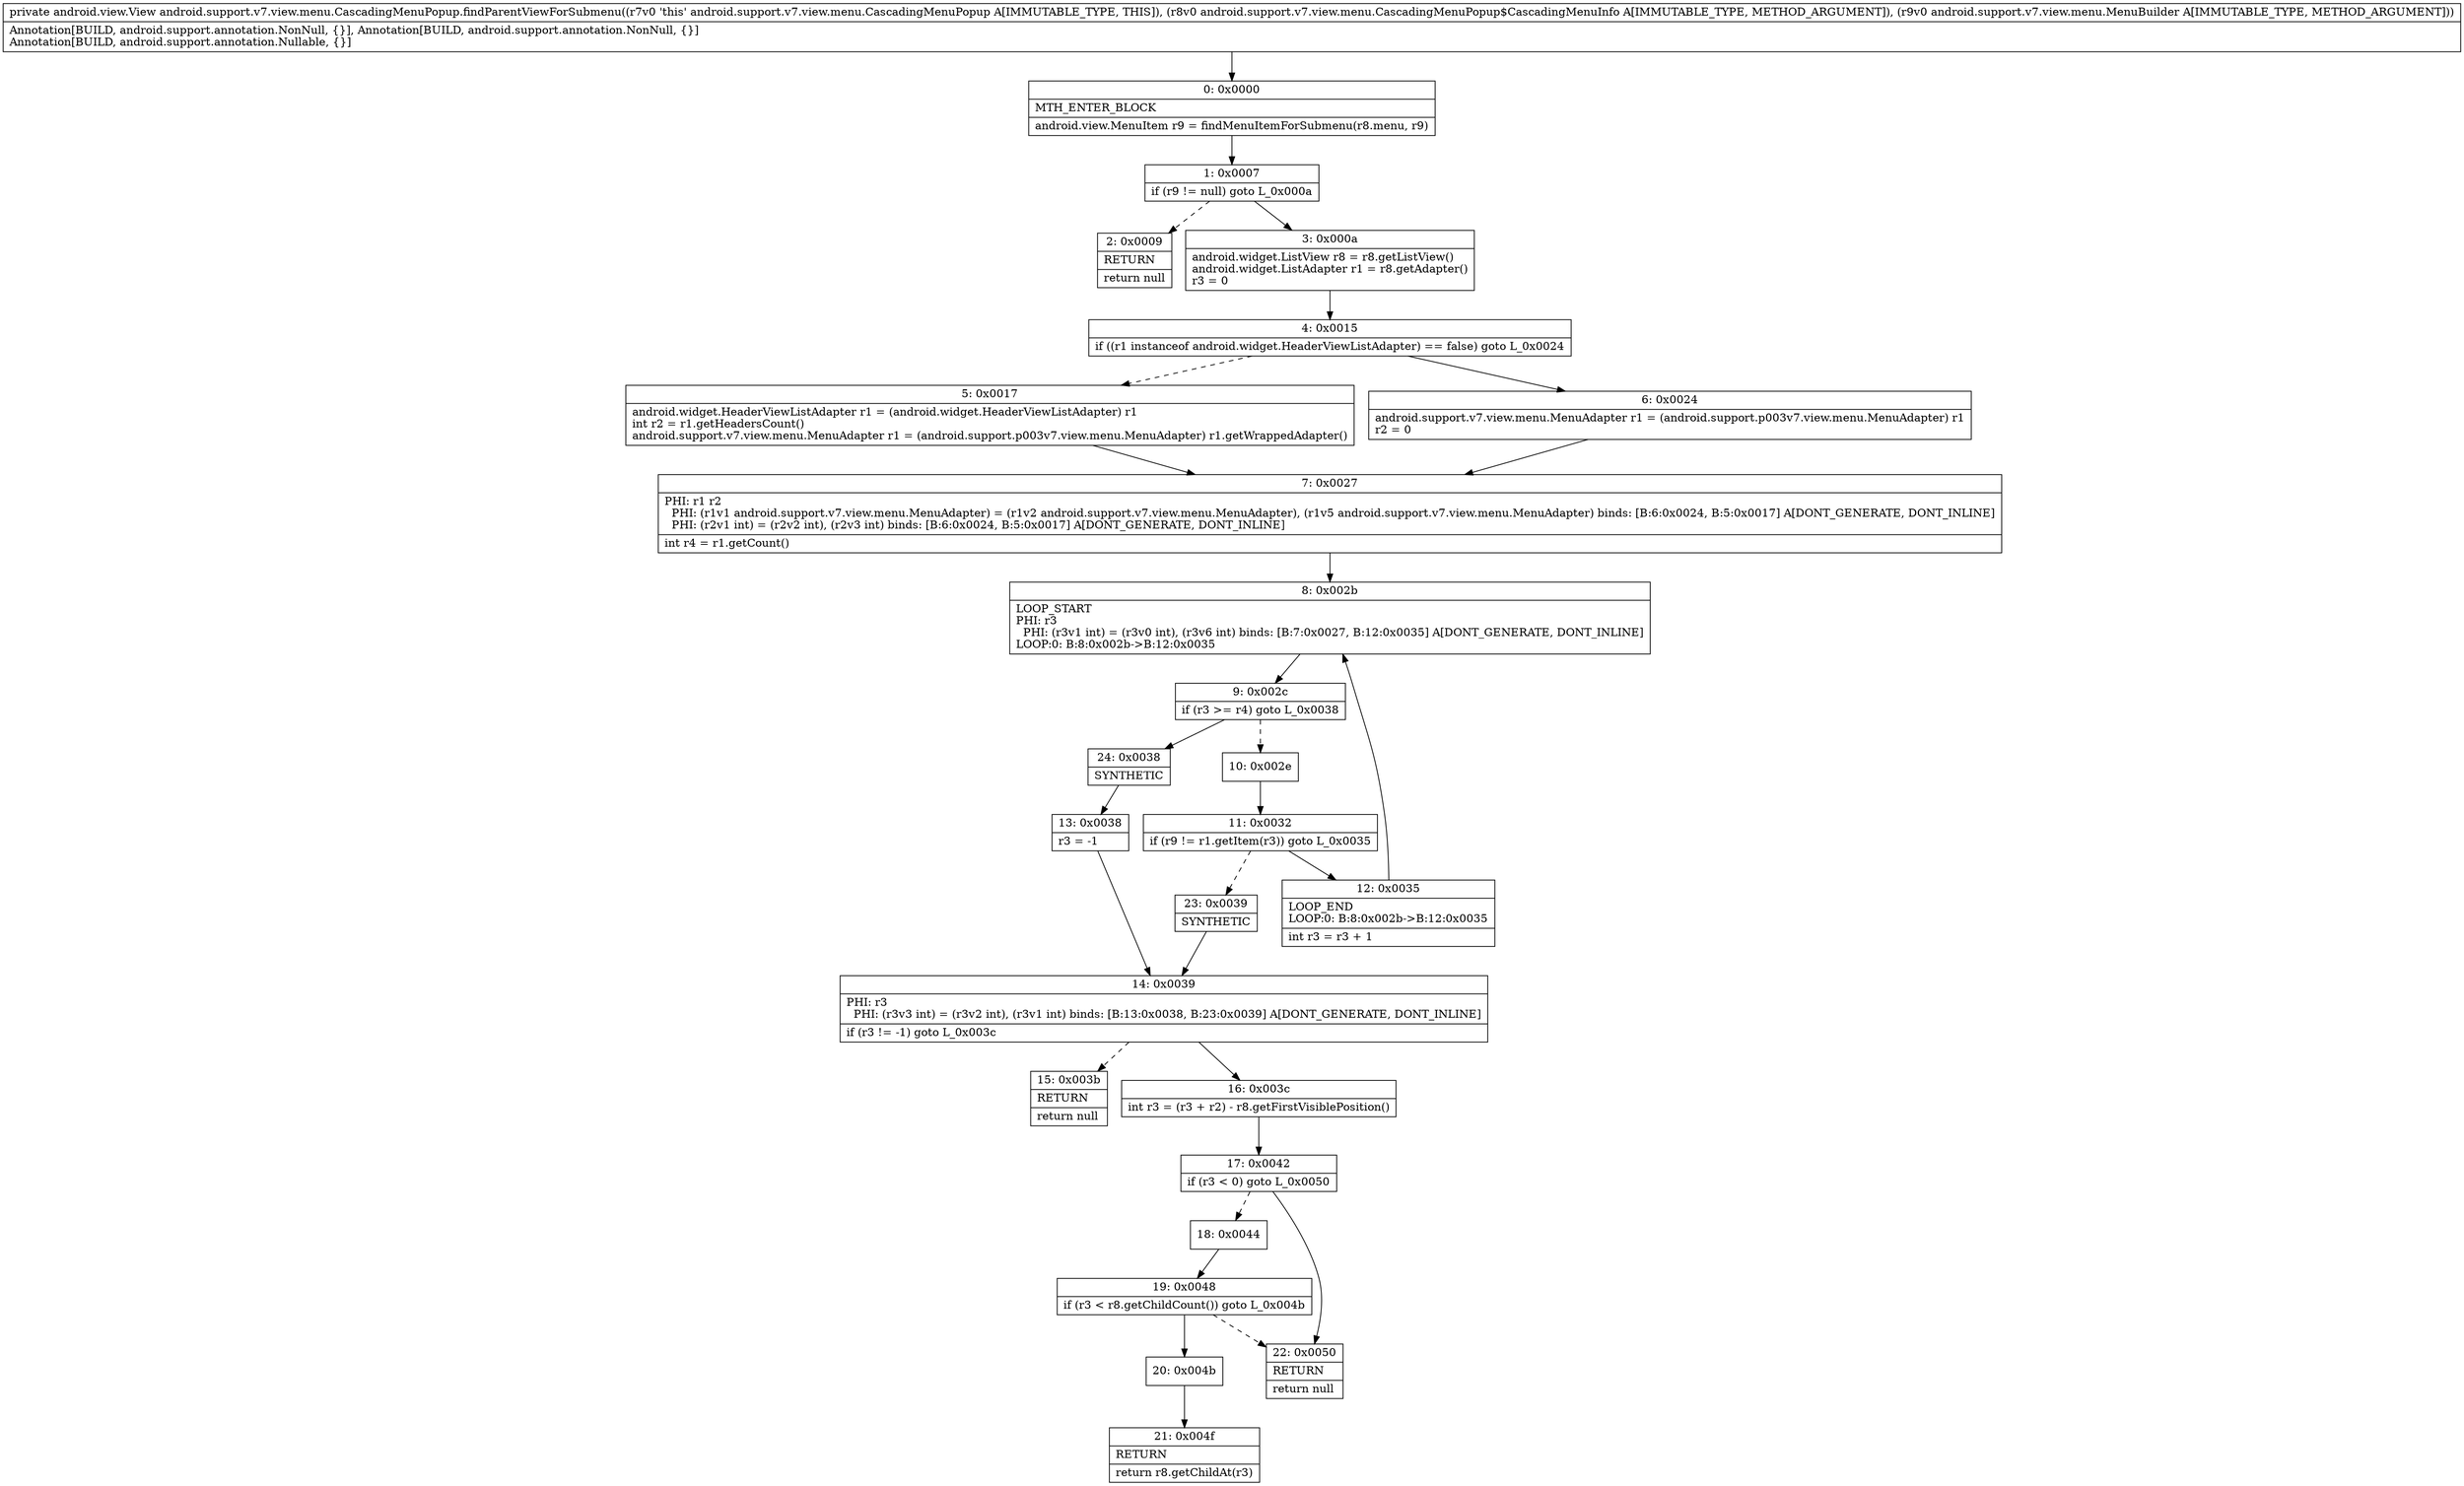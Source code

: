 digraph "CFG forandroid.support.v7.view.menu.CascadingMenuPopup.findParentViewForSubmenu(Landroid\/support\/v7\/view\/menu\/CascadingMenuPopup$CascadingMenuInfo;Landroid\/support\/v7\/view\/menu\/MenuBuilder;)Landroid\/view\/View;" {
Node_0 [shape=record,label="{0\:\ 0x0000|MTH_ENTER_BLOCK\l|android.view.MenuItem r9 = findMenuItemForSubmenu(r8.menu, r9)\l}"];
Node_1 [shape=record,label="{1\:\ 0x0007|if (r9 != null) goto L_0x000a\l}"];
Node_2 [shape=record,label="{2\:\ 0x0009|RETURN\l|return null\l}"];
Node_3 [shape=record,label="{3\:\ 0x000a|android.widget.ListView r8 = r8.getListView()\landroid.widget.ListAdapter r1 = r8.getAdapter()\lr3 = 0\l}"];
Node_4 [shape=record,label="{4\:\ 0x0015|if ((r1 instanceof android.widget.HeaderViewListAdapter) == false) goto L_0x0024\l}"];
Node_5 [shape=record,label="{5\:\ 0x0017|android.widget.HeaderViewListAdapter r1 = (android.widget.HeaderViewListAdapter) r1\lint r2 = r1.getHeadersCount()\landroid.support.v7.view.menu.MenuAdapter r1 = (android.support.p003v7.view.menu.MenuAdapter) r1.getWrappedAdapter()\l}"];
Node_6 [shape=record,label="{6\:\ 0x0024|android.support.v7.view.menu.MenuAdapter r1 = (android.support.p003v7.view.menu.MenuAdapter) r1\lr2 = 0\l}"];
Node_7 [shape=record,label="{7\:\ 0x0027|PHI: r1 r2 \l  PHI: (r1v1 android.support.v7.view.menu.MenuAdapter) = (r1v2 android.support.v7.view.menu.MenuAdapter), (r1v5 android.support.v7.view.menu.MenuAdapter) binds: [B:6:0x0024, B:5:0x0017] A[DONT_GENERATE, DONT_INLINE]\l  PHI: (r2v1 int) = (r2v2 int), (r2v3 int) binds: [B:6:0x0024, B:5:0x0017] A[DONT_GENERATE, DONT_INLINE]\l|int r4 = r1.getCount()\l}"];
Node_8 [shape=record,label="{8\:\ 0x002b|LOOP_START\lPHI: r3 \l  PHI: (r3v1 int) = (r3v0 int), (r3v6 int) binds: [B:7:0x0027, B:12:0x0035] A[DONT_GENERATE, DONT_INLINE]\lLOOP:0: B:8:0x002b\-\>B:12:0x0035\l}"];
Node_9 [shape=record,label="{9\:\ 0x002c|if (r3 \>= r4) goto L_0x0038\l}"];
Node_10 [shape=record,label="{10\:\ 0x002e}"];
Node_11 [shape=record,label="{11\:\ 0x0032|if (r9 != r1.getItem(r3)) goto L_0x0035\l}"];
Node_12 [shape=record,label="{12\:\ 0x0035|LOOP_END\lLOOP:0: B:8:0x002b\-\>B:12:0x0035\l|int r3 = r3 + 1\l}"];
Node_13 [shape=record,label="{13\:\ 0x0038|r3 = \-1\l}"];
Node_14 [shape=record,label="{14\:\ 0x0039|PHI: r3 \l  PHI: (r3v3 int) = (r3v2 int), (r3v1 int) binds: [B:13:0x0038, B:23:0x0039] A[DONT_GENERATE, DONT_INLINE]\l|if (r3 != \-1) goto L_0x003c\l}"];
Node_15 [shape=record,label="{15\:\ 0x003b|RETURN\l|return null\l}"];
Node_16 [shape=record,label="{16\:\ 0x003c|int r3 = (r3 + r2) \- r8.getFirstVisiblePosition()\l}"];
Node_17 [shape=record,label="{17\:\ 0x0042|if (r3 \< 0) goto L_0x0050\l}"];
Node_18 [shape=record,label="{18\:\ 0x0044}"];
Node_19 [shape=record,label="{19\:\ 0x0048|if (r3 \< r8.getChildCount()) goto L_0x004b\l}"];
Node_20 [shape=record,label="{20\:\ 0x004b}"];
Node_21 [shape=record,label="{21\:\ 0x004f|RETURN\l|return r8.getChildAt(r3)\l}"];
Node_22 [shape=record,label="{22\:\ 0x0050|RETURN\l|return null\l}"];
Node_23 [shape=record,label="{23\:\ 0x0039|SYNTHETIC\l}"];
Node_24 [shape=record,label="{24\:\ 0x0038|SYNTHETIC\l}"];
MethodNode[shape=record,label="{private android.view.View android.support.v7.view.menu.CascadingMenuPopup.findParentViewForSubmenu((r7v0 'this' android.support.v7.view.menu.CascadingMenuPopup A[IMMUTABLE_TYPE, THIS]), (r8v0 android.support.v7.view.menu.CascadingMenuPopup$CascadingMenuInfo A[IMMUTABLE_TYPE, METHOD_ARGUMENT]), (r9v0 android.support.v7.view.menu.MenuBuilder A[IMMUTABLE_TYPE, METHOD_ARGUMENT]))  | Annotation[BUILD, android.support.annotation.NonNull, \{\}], Annotation[BUILD, android.support.annotation.NonNull, \{\}]\lAnnotation[BUILD, android.support.annotation.Nullable, \{\}]\l}"];
MethodNode -> Node_0;
Node_0 -> Node_1;
Node_1 -> Node_2[style=dashed];
Node_1 -> Node_3;
Node_3 -> Node_4;
Node_4 -> Node_5[style=dashed];
Node_4 -> Node_6;
Node_5 -> Node_7;
Node_6 -> Node_7;
Node_7 -> Node_8;
Node_8 -> Node_9;
Node_9 -> Node_10[style=dashed];
Node_9 -> Node_24;
Node_10 -> Node_11;
Node_11 -> Node_12;
Node_11 -> Node_23[style=dashed];
Node_12 -> Node_8;
Node_13 -> Node_14;
Node_14 -> Node_15[style=dashed];
Node_14 -> Node_16;
Node_16 -> Node_17;
Node_17 -> Node_18[style=dashed];
Node_17 -> Node_22;
Node_18 -> Node_19;
Node_19 -> Node_20;
Node_19 -> Node_22[style=dashed];
Node_20 -> Node_21;
Node_23 -> Node_14;
Node_24 -> Node_13;
}

